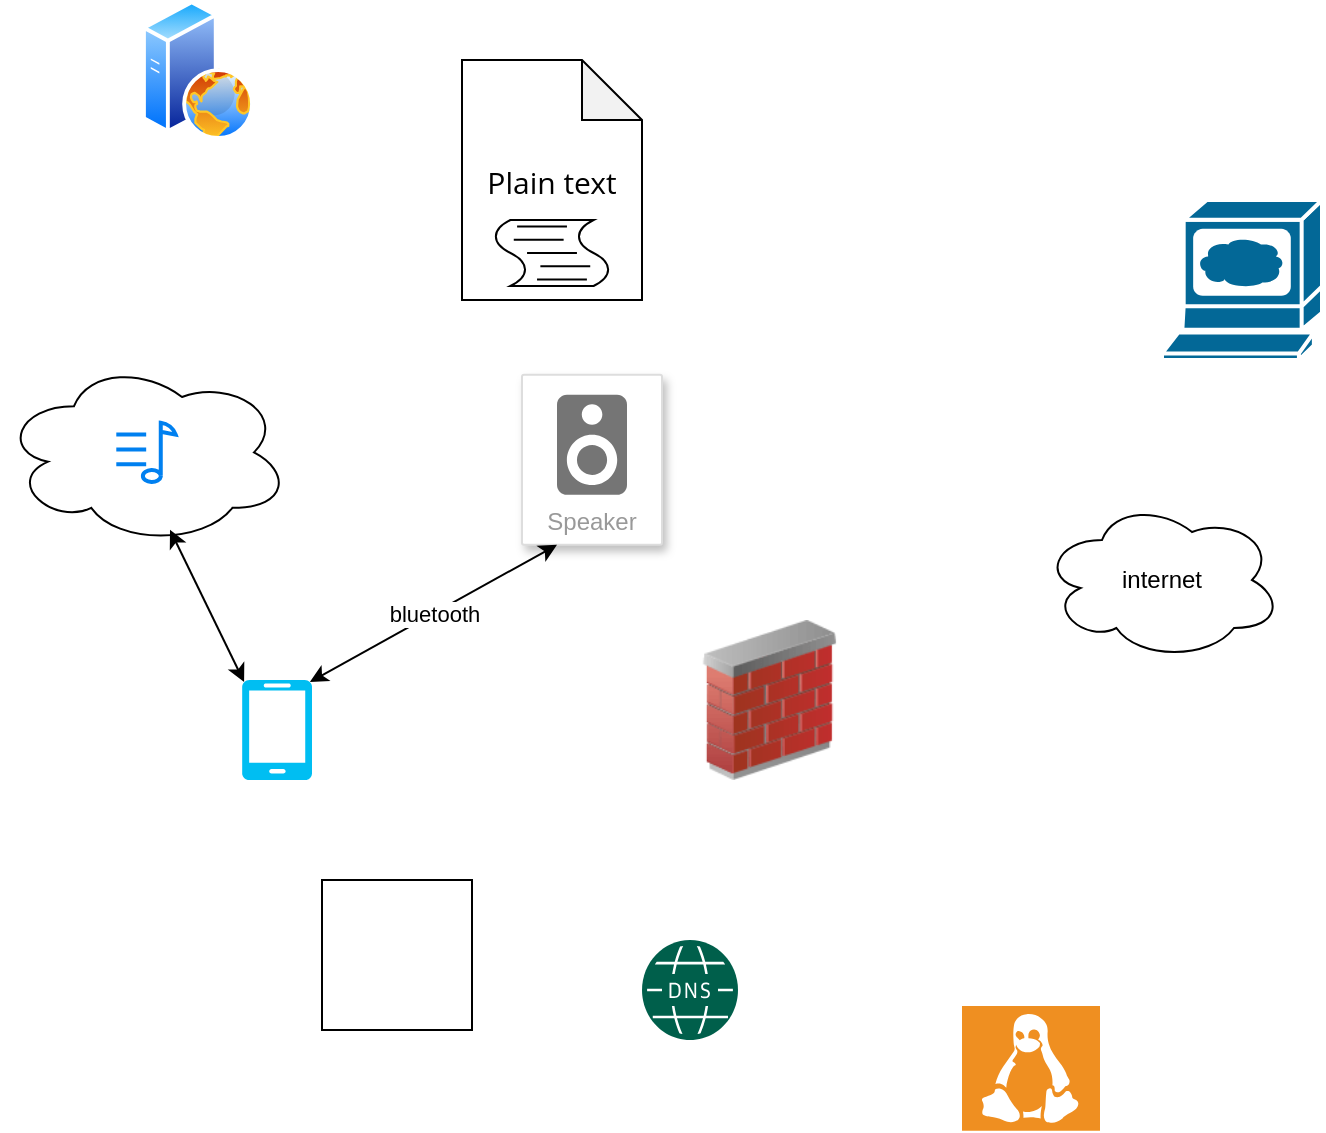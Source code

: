 <mxfile>
    <diagram id="nPJia70DpYthQAOyke3O" name="Page-1">
        <mxGraphModel dx="1679" dy="894" grid="1" gridSize="10" guides="1" tooltips="1" connect="1" arrows="1" fold="1" page="1" pageScale="1" pageWidth="827" pageHeight="1169" math="0" shadow="0">
            <root>
                <mxCell id="0"/>
                <mxCell id="1" parent="0"/>
                <mxCell id="2" value="" style="aspect=fixed;perimeter=ellipsePerimeter;html=1;align=center;shadow=0;dashed=0;spacingTop=3;image;image=img/lib/active_directory/web_server.svg;fontSize=12;" parent="1" vertex="1">
                    <mxGeometry x="140" y="50" width="56" height="70" as="geometry"/>
                </mxCell>
                <mxCell id="6" value="" style="group;fontFamily=open sans;fontSource=https%3A%2F%2Ffonts.googleapis.com%2Fcss%3Ffamily%3Dopen%2Bsans;fontSize=15;fontStyle=0" parent="1" vertex="1" connectable="0">
                    <mxGeometry x="300" y="80" width="90" height="120" as="geometry"/>
                </mxCell>
                <mxCell id="7" value="Plain text" style="shape=note;whiteSpace=wrap;html=1;backgroundOutline=1;darkOpacity=0.05;fontSize=15;fontFamily=open sans;fontSource=https%3A%2F%2Ffonts.googleapis.com%2Fcss%3Ffamily%3Dopen%2Bsans;fontStyle=0" parent="6" vertex="1">
                    <mxGeometry width="90" height="120" as="geometry"/>
                </mxCell>
                <mxCell id="8" value="" style="shape=mxgraph.bpmn.script_task;html=1;outlineConnect=0;fontSize=15;align=left;fontFamily=open sans;fontSource=https%3A%2F%2Ffonts.googleapis.com%2Fcss%3Ffamily%3Dopen%2Bsans;fontStyle=0" parent="6" vertex="1">
                    <mxGeometry x="14.5" y="80" width="61" height="33" as="geometry"/>
                </mxCell>
                <mxCell id="9" value="" style="ellipse;shape=cloud;whiteSpace=wrap;html=1;" parent="1" vertex="1">
                    <mxGeometry x="70" y="230" width="144" height="92.42" as="geometry"/>
                </mxCell>
                <mxCell id="10" value="" style="html=1;verticalLabelPosition=bottom;align=center;labelBackgroundColor=#ffffff;verticalAlign=top;strokeWidth=2;strokeColor=#0080F0;shadow=0;dashed=0;shape=mxgraph.ios7.icons.note;pointerEvents=1" parent="1" vertex="1">
                    <mxGeometry x="127.15" y="261.36" width="29.7" height="29.7" as="geometry"/>
                </mxCell>
                <mxCell id="11" value="Speaker" style="strokeColor=#dddddd;shadow=1;strokeWidth=1;rounded=1;absoluteArcSize=1;arcSize=2;labelPosition=center;verticalLabelPosition=middle;align=center;verticalAlign=bottom;spacingLeft=0;fontColor=#999999;fontSize=12;whiteSpace=wrap;spacingBottom=2;" parent="1" vertex="1">
                    <mxGeometry x="330" y="237.42" width="70" height="85" as="geometry"/>
                </mxCell>
                <mxCell id="12" value="" style="dashed=0;connectable=0;html=1;fillColor=#757575;strokeColor=none;shape=mxgraph.gcp2.speaker;part=1;" parent="11" vertex="1">
                    <mxGeometry x="0.5" width="35" height="50" relative="1" as="geometry">
                        <mxPoint x="-17.5" y="10" as="offset"/>
                    </mxGeometry>
                </mxCell>
                <mxCell id="13" value="" style="verticalLabelPosition=bottom;html=1;verticalAlign=top;align=center;strokeColor=none;fillColor=#00BEF2;shape=mxgraph.azure.mobile;pointerEvents=1;" parent="1" vertex="1">
                    <mxGeometry x="190" y="390" width="35" height="50" as="geometry"/>
                </mxCell>
                <mxCell id="14" value="bluetooth" style="endArrow=classic;startArrow=classic;html=1;entryX=0.25;entryY=1;entryDx=0;entryDy=0;exitX=0.97;exitY=0.02;exitDx=0;exitDy=0;exitPerimeter=0;" parent="1" source="13" target="11" edge="1">
                    <mxGeometry width="50" height="50" relative="1" as="geometry">
                        <mxPoint x="264" y="417.42" as="sourcePoint"/>
                        <mxPoint x="354" y="322.42" as="targetPoint"/>
                    </mxGeometry>
                </mxCell>
                <mxCell id="15" value="" style="endArrow=classic;startArrow=classic;html=1;entryX=0.03;entryY=0.02;entryDx=0;entryDy=0;entryPerimeter=0;" parent="1" target="13" edge="1">
                    <mxGeometry width="50" height="50" relative="1" as="geometry">
                        <mxPoint x="154" y="314.92" as="sourcePoint"/>
                        <mxPoint x="324" y="322.42" as="targetPoint"/>
                    </mxGeometry>
                </mxCell>
                <mxCell id="16" value="" style="shape=mxgraph.cisco.computers_and_peripherals.web_browser;html=1;pointerEvents=1;dashed=0;fillColor=#036897;strokeColor=#ffffff;strokeWidth=2;verticalLabelPosition=bottom;verticalAlign=top;align=center;outlineConnect=0;" parent="1" vertex="1">
                    <mxGeometry x="650" y="150" width="80" height="80" as="geometry"/>
                </mxCell>
                <mxCell id="17" value="" style="shadow=0;dashed=0;html=1;strokeColor=none;fillColor=#EF8F21;labelPosition=center;verticalLabelPosition=bottom;verticalAlign=top;align=center;outlineConnect=0;shape=mxgraph.veeam.linux;" parent="1" vertex="1">
                    <mxGeometry x="550" y="553.0" width="69" height="62.4" as="geometry"/>
                </mxCell>
                <mxCell id="18" value="" style="pointerEvents=1;shadow=0;dashed=0;html=1;strokeColor=none;fillColor=#005F4B;labelPosition=center;verticalLabelPosition=bottom;verticalAlign=top;align=center;outlineConnect=0;shape=mxgraph.veeam2.dns;fontSize=12;" parent="1" vertex="1">
                    <mxGeometry x="390" y="520" width="48" height="50" as="geometry"/>
                </mxCell>
                <mxCell id="19" value="internet" style="ellipse;shape=cloud;whiteSpace=wrap;html=1;fontSize=12;" parent="1" vertex="1">
                    <mxGeometry x="590" y="300" width="120" height="80" as="geometry"/>
                </mxCell>
                <mxCell id="20" value="" style="image;html=1;image=img/lib/clip_art/networking/Firewall_02_128x128.png" parent="1" vertex="1">
                    <mxGeometry x="414" y="360" width="80" height="80" as="geometry"/>
                </mxCell>
                <mxCell id="21" value="" style="whiteSpace=wrap;html=1;aspect=fixed;" vertex="1" parent="1">
                    <mxGeometry x="230" y="490" width="75" height="75" as="geometry"/>
                </mxCell>
            </root>
        </mxGraphModel>
    </diagram>
</mxfile>
